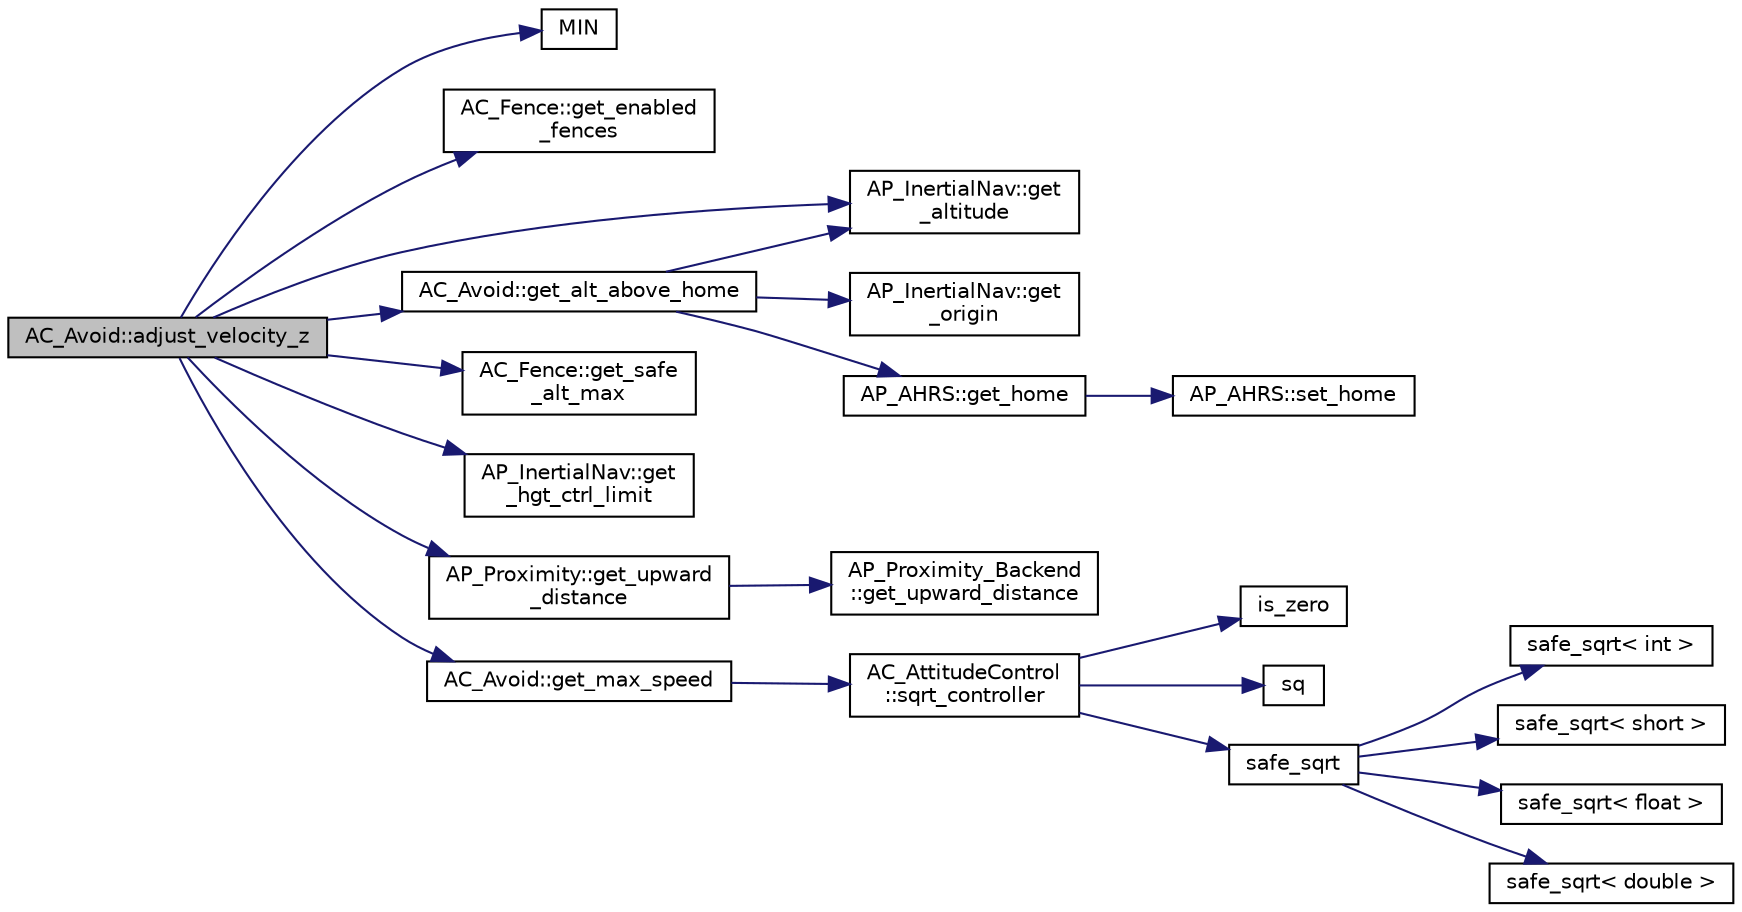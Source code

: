digraph "AC_Avoid::adjust_velocity_z"
{
 // INTERACTIVE_SVG=YES
  edge [fontname="Helvetica",fontsize="10",labelfontname="Helvetica",labelfontsize="10"];
  node [fontname="Helvetica",fontsize="10",shape=record];
  rankdir="LR";
  Node1 [label="AC_Avoid::adjust_velocity_z",height=0.2,width=0.4,color="black", fillcolor="grey75", style="filled", fontcolor="black"];
  Node1 -> Node2 [color="midnightblue",fontsize="10",style="solid",fontname="Helvetica"];
  Node2 [label="MIN",height=0.2,width=0.4,color="black", fillcolor="white", style="filled",URL="$AP__Math_8h.html#a6b187a3fa1e9f663e89175e7e8e213d6"];
  Node1 -> Node3 [color="midnightblue",fontsize="10",style="solid",fontname="Helvetica"];
  Node3 [label="AC_Fence::get_enabled\l_fences",height=0.2,width=0.4,color="black", fillcolor="white", style="filled",URL="$classAC__Fence.html#a233d3a13b201e30c21c6d319f73d1ab2",tooltip="get_enabled_fences - returns bitmask of enabled fences "];
  Node1 -> Node4 [color="midnightblue",fontsize="10",style="solid",fontname="Helvetica"];
  Node4 [label="AC_Avoid::get_alt_above_home",height=0.2,width=0.4,color="black", fillcolor="white", style="filled",URL="$classAC__Avoid.html#a7b4eabb1f4554b35d7831957adc4b83d"];
  Node4 -> Node5 [color="midnightblue",fontsize="10",style="solid",fontname="Helvetica"];
  Node5 [label="AP_InertialNav::get\l_altitude",height=0.2,width=0.4,color="black", fillcolor="white", style="filled",URL="$classAP__InertialNav.html#ac47da3c171cdcaabb4bc3a2749762461"];
  Node4 -> Node6 [color="midnightblue",fontsize="10",style="solid",fontname="Helvetica"];
  Node6 [label="AP_InertialNav::get\l_origin",height=0.2,width=0.4,color="black", fillcolor="white", style="filled",URL="$classAP__InertialNav.html#a0400fb5866678c5657542a4c2769839b"];
  Node4 -> Node7 [color="midnightblue",fontsize="10",style="solid",fontname="Helvetica"];
  Node7 [label="AP_AHRS::get_home",height=0.2,width=0.4,color="black", fillcolor="white", style="filled",URL="$classAP__AHRS.html#aea45b16e6469a3b392b8bf52fb864732"];
  Node7 -> Node8 [color="midnightblue",fontsize="10",style="solid",fontname="Helvetica"];
  Node8 [label="AP_AHRS::set_home",height=0.2,width=0.4,color="black", fillcolor="white", style="filled",URL="$classAP__AHRS.html#a702b6313fff141dced78533a4d258ab0"];
  Node1 -> Node9 [color="midnightblue",fontsize="10",style="solid",fontname="Helvetica"];
  Node9 [label="AC_Fence::get_safe\l_alt_max",height=0.2,width=0.4,color="black", fillcolor="white", style="filled",URL="$classAC__Fence.html#af20fc3ad151c7652b02d64fdbd7a9579",tooltip="get_safe_alt - returns maximum safe altitude (i.e. alt_max - margin) "];
  Node1 -> Node10 [color="midnightblue",fontsize="10",style="solid",fontname="Helvetica"];
  Node10 [label="AP_InertialNav::get\l_hgt_ctrl_limit",height=0.2,width=0.4,color="black", fillcolor="white", style="filled",URL="$classAP__InertialNav.html#a4c82c7226d9d14c063d6295ade5a9985"];
  Node1 -> Node5 [color="midnightblue",fontsize="10",style="solid",fontname="Helvetica"];
  Node1 -> Node11 [color="midnightblue",fontsize="10",style="solid",fontname="Helvetica"];
  Node11 [label="AP_Proximity::get_upward\l_distance",height=0.2,width=0.4,color="black", fillcolor="white", style="filled",URL="$classAP__Proximity.html#a2a4515207f1459801ab4d10ad040dbf0"];
  Node11 -> Node12 [color="midnightblue",fontsize="10",style="solid",fontname="Helvetica"];
  Node12 [label="AP_Proximity_Backend\l::get_upward_distance",height=0.2,width=0.4,color="black", fillcolor="white", style="filled",URL="$classAP__Proximity__Backend.html#a4ad630b571d0f9ad52ab307ea8cbcebb"];
  Node1 -> Node13 [color="midnightblue",fontsize="10",style="solid",fontname="Helvetica"];
  Node13 [label="AC_Avoid::get_max_speed",height=0.2,width=0.4,color="black", fillcolor="white", style="filled",URL="$classAC__Avoid.html#a2ba87fd18a092d9f11ba197255064d16"];
  Node13 -> Node14 [color="midnightblue",fontsize="10",style="solid",fontname="Helvetica"];
  Node14 [label="AC_AttitudeControl\l::sqrt_controller",height=0.2,width=0.4,color="black", fillcolor="white", style="filled",URL="$classAC__AttitudeControl.html#a1788967db1aa0dfe68fad24da23947f9"];
  Node14 -> Node15 [color="midnightblue",fontsize="10",style="solid",fontname="Helvetica"];
  Node15 [label="is_zero",height=0.2,width=0.4,color="black", fillcolor="white", style="filled",URL="$AP__Math_8h.html#a2a12cce483e9b870da70d30406d82c60"];
  Node14 -> Node16 [color="midnightblue",fontsize="10",style="solid",fontname="Helvetica"];
  Node16 [label="sq",height=0.2,width=0.4,color="black", fillcolor="white", style="filled",URL="$AP__Math_8h.html#a0375e3d67fd3911cacee5c3e1408c0f2"];
  Node14 -> Node17 [color="midnightblue",fontsize="10",style="solid",fontname="Helvetica"];
  Node17 [label="safe_sqrt",height=0.2,width=0.4,color="black", fillcolor="white", style="filled",URL="$AP__Math_8cpp.html#ac89eb1832d8e4d67fcf1ac07e3c25184"];
  Node17 -> Node18 [color="midnightblue",fontsize="10",style="solid",fontname="Helvetica"];
  Node18 [label="safe_sqrt\< int \>",height=0.2,width=0.4,color="black", fillcolor="white", style="filled",URL="$AP__Math_8cpp.html#aa5cb9421d48def32eb7574adb1b152b0"];
  Node17 -> Node19 [color="midnightblue",fontsize="10",style="solid",fontname="Helvetica"];
  Node19 [label="safe_sqrt\< short \>",height=0.2,width=0.4,color="black", fillcolor="white", style="filled",URL="$AP__Math_8cpp.html#a6952300e3d03222491051d674312b67d"];
  Node17 -> Node20 [color="midnightblue",fontsize="10",style="solid",fontname="Helvetica"];
  Node20 [label="safe_sqrt\< float \>",height=0.2,width=0.4,color="black", fillcolor="white", style="filled",URL="$AP__Math_8cpp.html#a40ae6cfccff676d9d2ff57e2e9ca549c"];
  Node17 -> Node21 [color="midnightblue",fontsize="10",style="solid",fontname="Helvetica"];
  Node21 [label="safe_sqrt\< double \>",height=0.2,width=0.4,color="black", fillcolor="white", style="filled",URL="$AP__Math_8cpp.html#acf6795fb73b8b915b53126f71cd2712a"];
}

